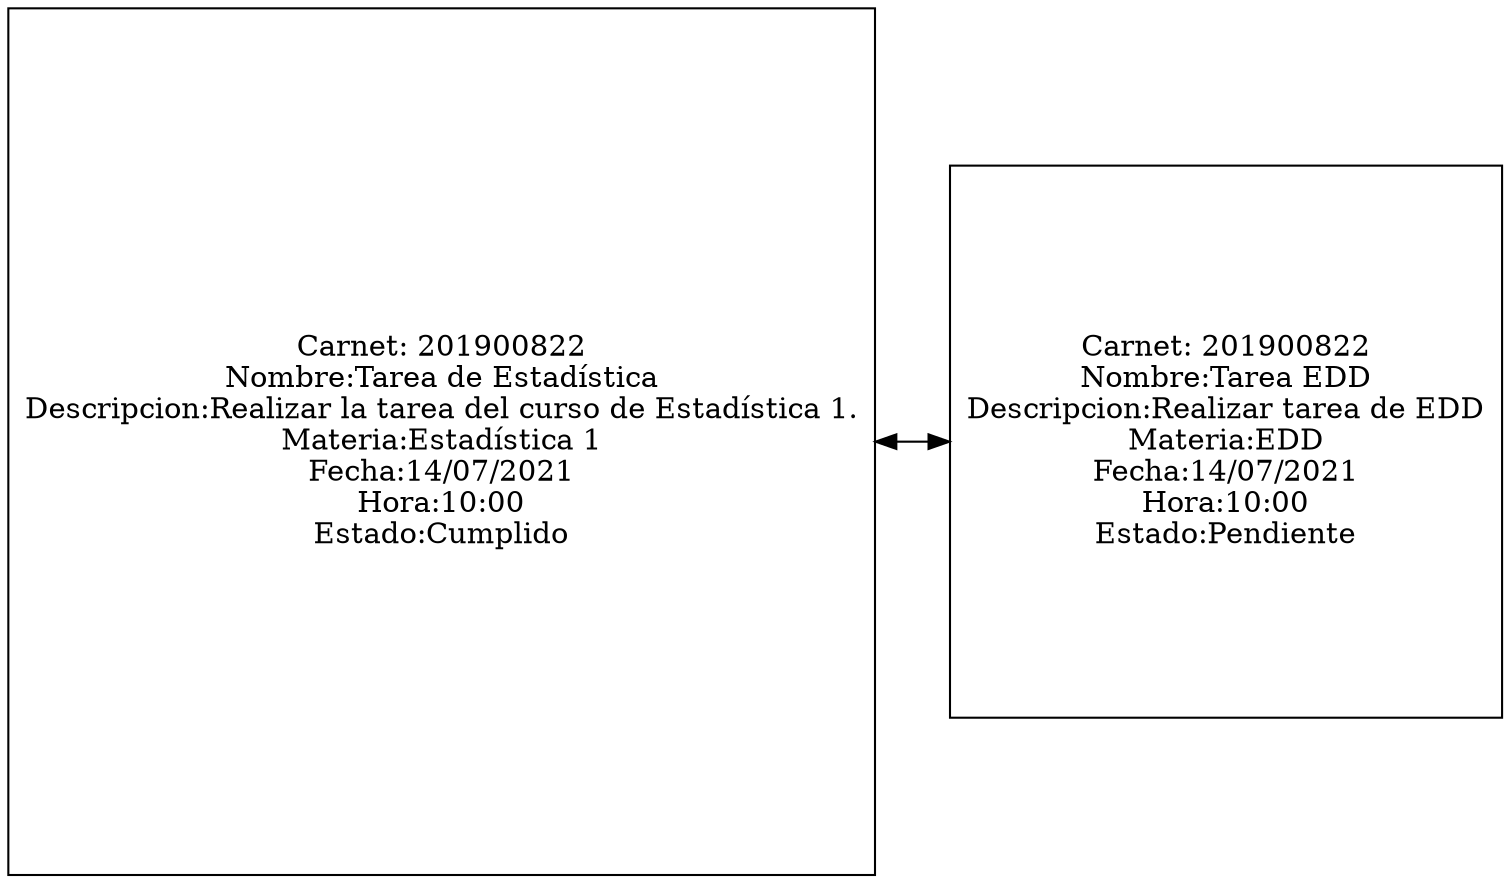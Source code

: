 digraph G{ rankdir=LR node[shape=square] edge[dir=both] 0->1
0[label="Carnet: 201900822
Nombre:Tarea de Estadística
Descripcion:Realizar la tarea del curso de Estadística 1.
Materia:Estadística 1
Fecha:14/07/2021
Hora:10:00
Estado:Cumplido"]1[label="Carnet: 201900822
Nombre:Tarea EDD
Descripcion:Realizar tarea de EDD
Materia:EDD
Fecha:14/07/2021
Hora:10:00
Estado:Pendiente"]}